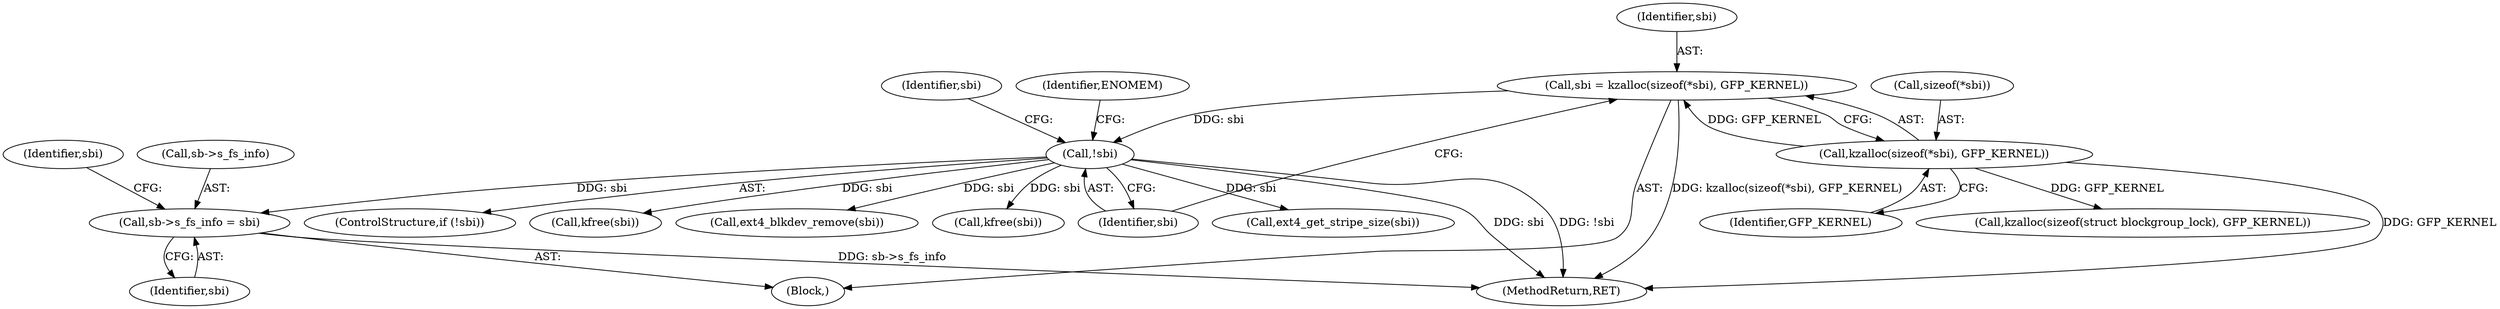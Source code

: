 digraph "0_linux_744692dc059845b2a3022119871846e74d4f6e11_16@pointer" {
"1000195" [label="(Call,sb->s_fs_info = sbi)"];
"1000171" [label="(Call,!sbi)"];
"1000163" [label="(Call,sbi = kzalloc(sizeof(*sbi), GFP_KERNEL))"];
"1000165" [label="(Call,kzalloc(sizeof(*sbi), GFP_KERNEL))"];
"1000180" [label="(Call,kzalloc(sizeof(struct blockgroup_lock), GFP_KERNEL))"];
"1000169" [label="(Identifier,GFP_KERNEL)"];
"1002124" [label="(Call,kfree(sbi))"];
"1000166" [label="(Call,sizeof(*sbi))"];
"1000172" [label="(Identifier,sbi)"];
"1000165" [label="(Call,kzalloc(sizeof(*sbi), GFP_KERNEL))"];
"1000178" [label="(Identifier,sbi)"];
"1000199" [label="(Identifier,sbi)"];
"1000120" [label="(Block,)"];
"1000196" [label="(Call,sb->s_fs_info)"];
"1000195" [label="(Call,sb->s_fs_info = sbi)"];
"1000164" [label="(Identifier,sbi)"];
"1000163" [label="(Call,sbi = kzalloc(sizeof(*sbi), GFP_KERNEL))"];
"1001363" [label="(Call,ext4_get_stripe_size(sbi))"];
"1000175" [label="(Identifier,ENOMEM)"];
"1000170" [label="(ControlStructure,if (!sbi))"];
"1000202" [label="(Identifier,sbi)"];
"1000171" [label="(Call,!sbi)"];
"1000190" [label="(Call,kfree(sbi))"];
"1002110" [label="(Call,ext4_blkdev_remove(sbi))"];
"1002129" [label="(MethodReturn,RET)"];
"1000195" -> "1000120"  [label="AST: "];
"1000195" -> "1000199"  [label="CFG: "];
"1000196" -> "1000195"  [label="AST: "];
"1000199" -> "1000195"  [label="AST: "];
"1000202" -> "1000195"  [label="CFG: "];
"1000195" -> "1002129"  [label="DDG: sb->s_fs_info"];
"1000171" -> "1000195"  [label="DDG: sbi"];
"1000171" -> "1000170"  [label="AST: "];
"1000171" -> "1000172"  [label="CFG: "];
"1000172" -> "1000171"  [label="AST: "];
"1000175" -> "1000171"  [label="CFG: "];
"1000178" -> "1000171"  [label="CFG: "];
"1000171" -> "1002129"  [label="DDG: sbi"];
"1000171" -> "1002129"  [label="DDG: !sbi"];
"1000163" -> "1000171"  [label="DDG: sbi"];
"1000171" -> "1000190"  [label="DDG: sbi"];
"1000171" -> "1001363"  [label="DDG: sbi"];
"1000171" -> "1002110"  [label="DDG: sbi"];
"1000171" -> "1002124"  [label="DDG: sbi"];
"1000163" -> "1000120"  [label="AST: "];
"1000163" -> "1000165"  [label="CFG: "];
"1000164" -> "1000163"  [label="AST: "];
"1000165" -> "1000163"  [label="AST: "];
"1000172" -> "1000163"  [label="CFG: "];
"1000163" -> "1002129"  [label="DDG: kzalloc(sizeof(*sbi), GFP_KERNEL)"];
"1000165" -> "1000163"  [label="DDG: GFP_KERNEL"];
"1000165" -> "1000169"  [label="CFG: "];
"1000166" -> "1000165"  [label="AST: "];
"1000169" -> "1000165"  [label="AST: "];
"1000165" -> "1002129"  [label="DDG: GFP_KERNEL"];
"1000165" -> "1000180"  [label="DDG: GFP_KERNEL"];
}
